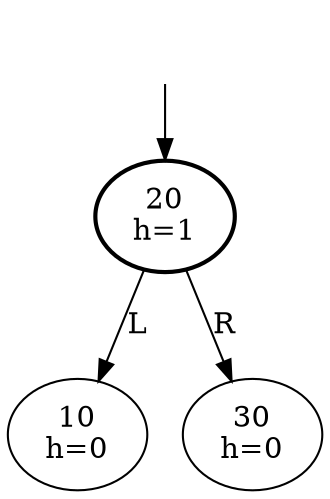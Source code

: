 digraph {
  DUMMY [style=invis];
  DUMMY -> 20;
  20 [penwidth=2];

  20 [label="20\nh=1"];

  20 -> 10 [label="L"];
  10 [label="10\nh=0"];



  20 -> 30 [label="R"];
  30 [label="30\nh=0"];



}
